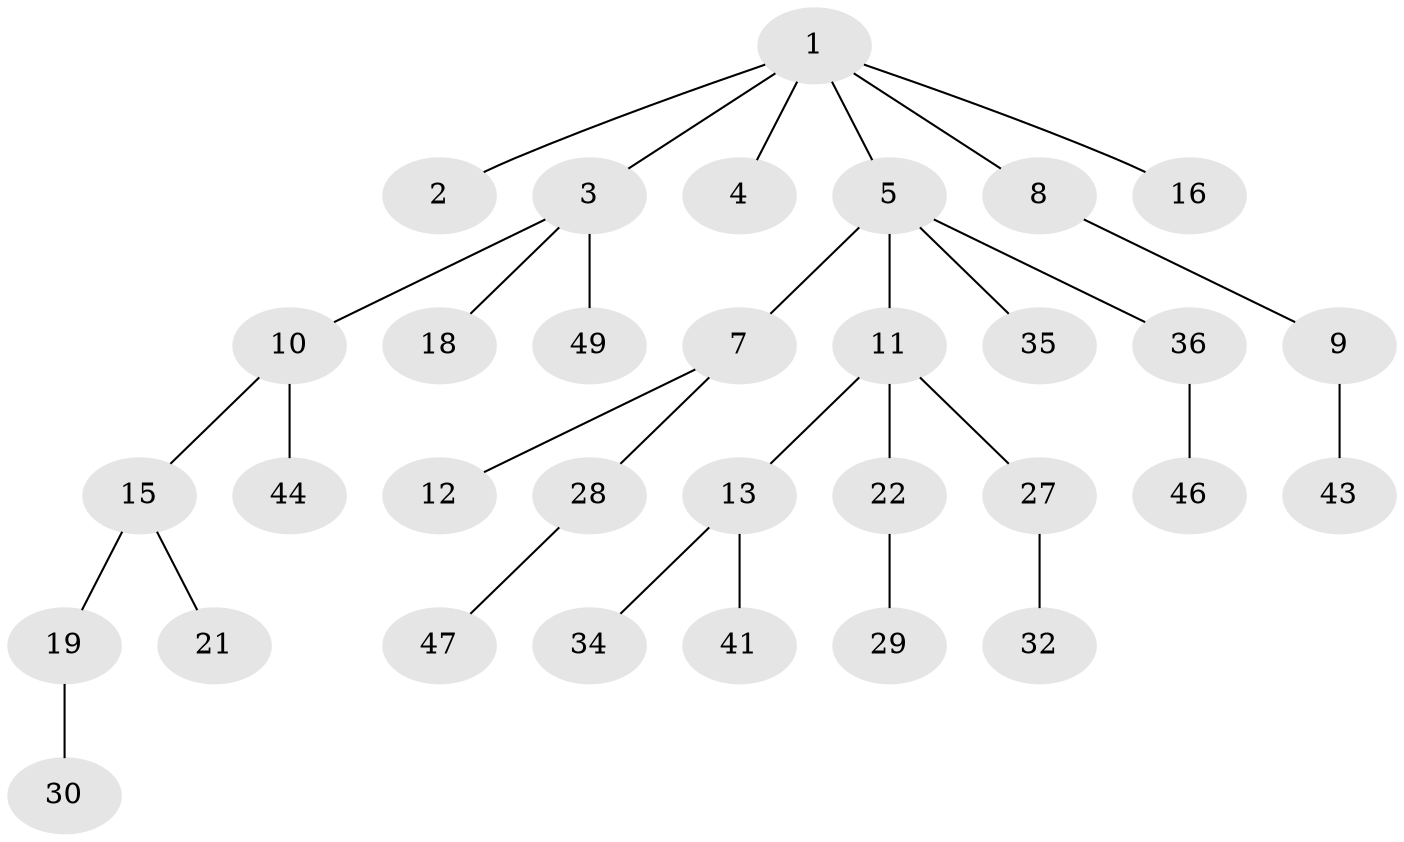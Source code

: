 // original degree distribution, {7: 0.0196078431372549, 2: 0.2549019607843137, 3: 0.21568627450980393, 6: 0.0196078431372549, 4: 0.0196078431372549, 1: 0.47058823529411764}
// Generated by graph-tools (version 1.1) at 2025/42/03/06/25 10:42:05]
// undirected, 32 vertices, 31 edges
graph export_dot {
graph [start="1"]
  node [color=gray90,style=filled];
  1 [super="+38"];
  2 [super="+23"];
  3 [super="+6"];
  4 [super="+25"];
  5 [super="+33"];
  7 [super="+26"];
  8 [super="+39"];
  9 [super="+14"];
  10 [super="+17"];
  11;
  12 [super="+37"];
  13 [super="+20"];
  15;
  16 [super="+24"];
  18 [super="+45"];
  19 [super="+51"];
  21 [super="+50"];
  22 [super="+42"];
  27 [super="+31"];
  28 [super="+40"];
  29;
  30;
  32;
  34;
  35;
  36;
  41 [super="+48"];
  43;
  44;
  46;
  47;
  49;
  1 -- 2;
  1 -- 3;
  1 -- 4;
  1 -- 5;
  1 -- 8;
  1 -- 16;
  3 -- 18;
  3 -- 49;
  3 -- 10;
  5 -- 7;
  5 -- 11;
  5 -- 35;
  5 -- 36;
  7 -- 12;
  7 -- 28;
  8 -- 9;
  9 -- 43;
  10 -- 15;
  10 -- 44;
  11 -- 13;
  11 -- 22;
  11 -- 27;
  13 -- 41;
  13 -- 34;
  15 -- 19;
  15 -- 21;
  19 -- 30;
  22 -- 29;
  27 -- 32;
  28 -- 47;
  36 -- 46;
}
